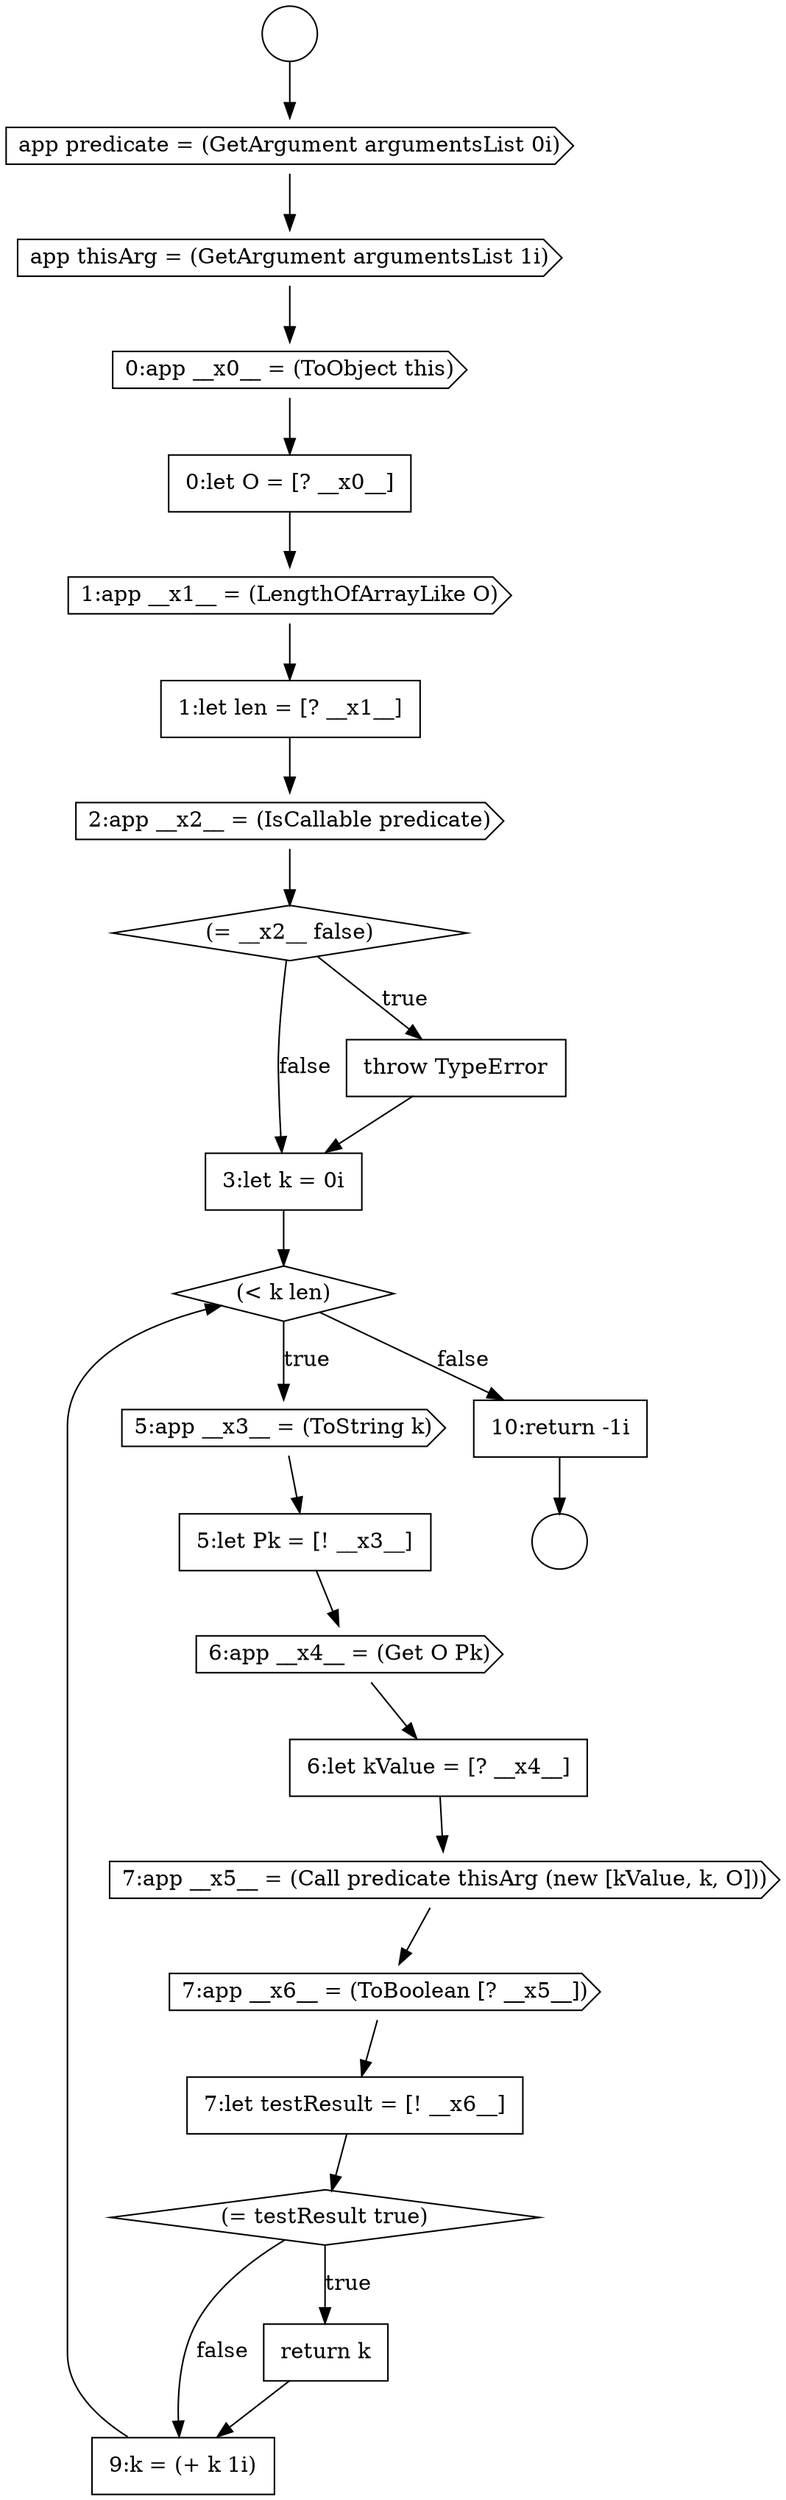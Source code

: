 digraph {
  node15671 [shape=cds, label=<<font color="black">0:app __x0__ = (ToObject this)</font>> color="black" fillcolor="white" style=filled]
  node15684 [shape=cds, label=<<font color="black">7:app __x5__ = (Call predicate thisArg (new [kValue, k, O]))</font>> color="black" fillcolor="white" style=filled]
  node15678 [shape=none, margin=0, label=<<font color="black">
    <table border="0" cellborder="1" cellspacing="0" cellpadding="10">
      <tr><td align="left">3:let k = 0i</td></tr>
    </table>
  </font>> color="black" fillcolor="white" style=filled]
  node15682 [shape=cds, label=<<font color="black">6:app __x4__ = (Get O Pk)</font>> color="black" fillcolor="white" style=filled]
  node15687 [shape=diamond, label=<<font color="black">(= testResult true)</font>> color="black" fillcolor="white" style=filled]
  node15670 [shape=cds, label=<<font color="black">app thisArg = (GetArgument argumentsList 1i)</font>> color="black" fillcolor="white" style=filled]
  node15669 [shape=cds, label=<<font color="black">app predicate = (GetArgument argumentsList 0i)</font>> color="black" fillcolor="white" style=filled]
  node15675 [shape=cds, label=<<font color="black">2:app __x2__ = (IsCallable predicate)</font>> color="black" fillcolor="white" style=filled]
  node15681 [shape=none, margin=0, label=<<font color="black">
    <table border="0" cellborder="1" cellspacing="0" cellpadding="10">
      <tr><td align="left">5:let Pk = [! __x3__]</td></tr>
    </table>
  </font>> color="black" fillcolor="white" style=filled]
  node15686 [shape=none, margin=0, label=<<font color="black">
    <table border="0" cellborder="1" cellspacing="0" cellpadding="10">
      <tr><td align="left">7:let testResult = [! __x6__]</td></tr>
    </table>
  </font>> color="black" fillcolor="white" style=filled]
  node15668 [shape=circle label=" " color="black" fillcolor="white" style=filled]
  node15689 [shape=none, margin=0, label=<<font color="black">
    <table border="0" cellborder="1" cellspacing="0" cellpadding="10">
      <tr><td align="left">9:k = (+ k 1i)</td></tr>
    </table>
  </font>> color="black" fillcolor="white" style=filled]
  node15676 [shape=diamond, label=<<font color="black">(= __x2__ false)</font>> color="black" fillcolor="white" style=filled]
  node15677 [shape=none, margin=0, label=<<font color="black">
    <table border="0" cellborder="1" cellspacing="0" cellpadding="10">
      <tr><td align="left">throw TypeError</td></tr>
    </table>
  </font>> color="black" fillcolor="white" style=filled]
  node15672 [shape=none, margin=0, label=<<font color="black">
    <table border="0" cellborder="1" cellspacing="0" cellpadding="10">
      <tr><td align="left">0:let O = [? __x0__]</td></tr>
    </table>
  </font>> color="black" fillcolor="white" style=filled]
  node15685 [shape=cds, label=<<font color="black">7:app __x6__ = (ToBoolean [? __x5__])</font>> color="black" fillcolor="white" style=filled]
  node15667 [shape=circle label=" " color="black" fillcolor="white" style=filled]
  node15673 [shape=cds, label=<<font color="black">1:app __x1__ = (LengthOfArrayLike O)</font>> color="black" fillcolor="white" style=filled]
  node15683 [shape=none, margin=0, label=<<font color="black">
    <table border="0" cellborder="1" cellspacing="0" cellpadding="10">
      <tr><td align="left">6:let kValue = [? __x4__]</td></tr>
    </table>
  </font>> color="black" fillcolor="white" style=filled]
  node15688 [shape=none, margin=0, label=<<font color="black">
    <table border="0" cellborder="1" cellspacing="0" cellpadding="10">
      <tr><td align="left">return k</td></tr>
    </table>
  </font>> color="black" fillcolor="white" style=filled]
  node15674 [shape=none, margin=0, label=<<font color="black">
    <table border="0" cellborder="1" cellspacing="0" cellpadding="10">
      <tr><td align="left">1:let len = [? __x1__]</td></tr>
    </table>
  </font>> color="black" fillcolor="white" style=filled]
  node15680 [shape=cds, label=<<font color="black">5:app __x3__ = (ToString k)</font>> color="black" fillcolor="white" style=filled]
  node15679 [shape=diamond, label=<<font color="black">(&lt; k len)</font>> color="black" fillcolor="white" style=filled]
  node15690 [shape=none, margin=0, label=<<font color="black">
    <table border="0" cellborder="1" cellspacing="0" cellpadding="10">
      <tr><td align="left">10:return -1i</td></tr>
    </table>
  </font>> color="black" fillcolor="white" style=filled]
  node15689 -> node15679 [ color="black"]
  node15676 -> node15677 [label=<<font color="black">true</font>> color="black"]
  node15676 -> node15678 [label=<<font color="black">false</font>> color="black"]
  node15682 -> node15683 [ color="black"]
  node15672 -> node15673 [ color="black"]
  node15669 -> node15670 [ color="black"]
  node15688 -> node15689 [ color="black"]
  node15670 -> node15671 [ color="black"]
  node15667 -> node15669 [ color="black"]
  node15686 -> node15687 [ color="black"]
  node15677 -> node15678 [ color="black"]
  node15674 -> node15675 [ color="black"]
  node15679 -> node15680 [label=<<font color="black">true</font>> color="black"]
  node15679 -> node15690 [label=<<font color="black">false</font>> color="black"]
  node15687 -> node15688 [label=<<font color="black">true</font>> color="black"]
  node15687 -> node15689 [label=<<font color="black">false</font>> color="black"]
  node15681 -> node15682 [ color="black"]
  node15673 -> node15674 [ color="black"]
  node15684 -> node15685 [ color="black"]
  node15671 -> node15672 [ color="black"]
  node15683 -> node15684 [ color="black"]
  node15678 -> node15679 [ color="black"]
  node15675 -> node15676 [ color="black"]
  node15685 -> node15686 [ color="black"]
  node15680 -> node15681 [ color="black"]
  node15690 -> node15668 [ color="black"]
}
